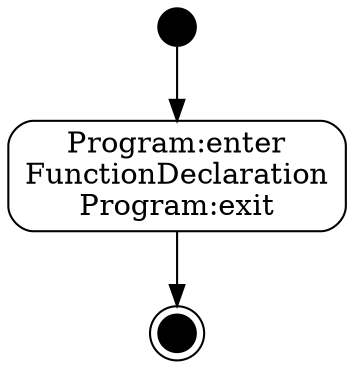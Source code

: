 
digraph {
node[shape=box,style="rounded,filled",fillcolor=white];
initial[label="",shape=circle,style=filled,fillcolor=black,width=0.25,height=0.25];
final[label="",shape=doublecircle,style=filled,fillcolor=black,width=0.25,height=0.25];
s1_1[label="Program:enter\nFunctionDeclaration\nProgram:exit"];
initial->s1_1->final;
}